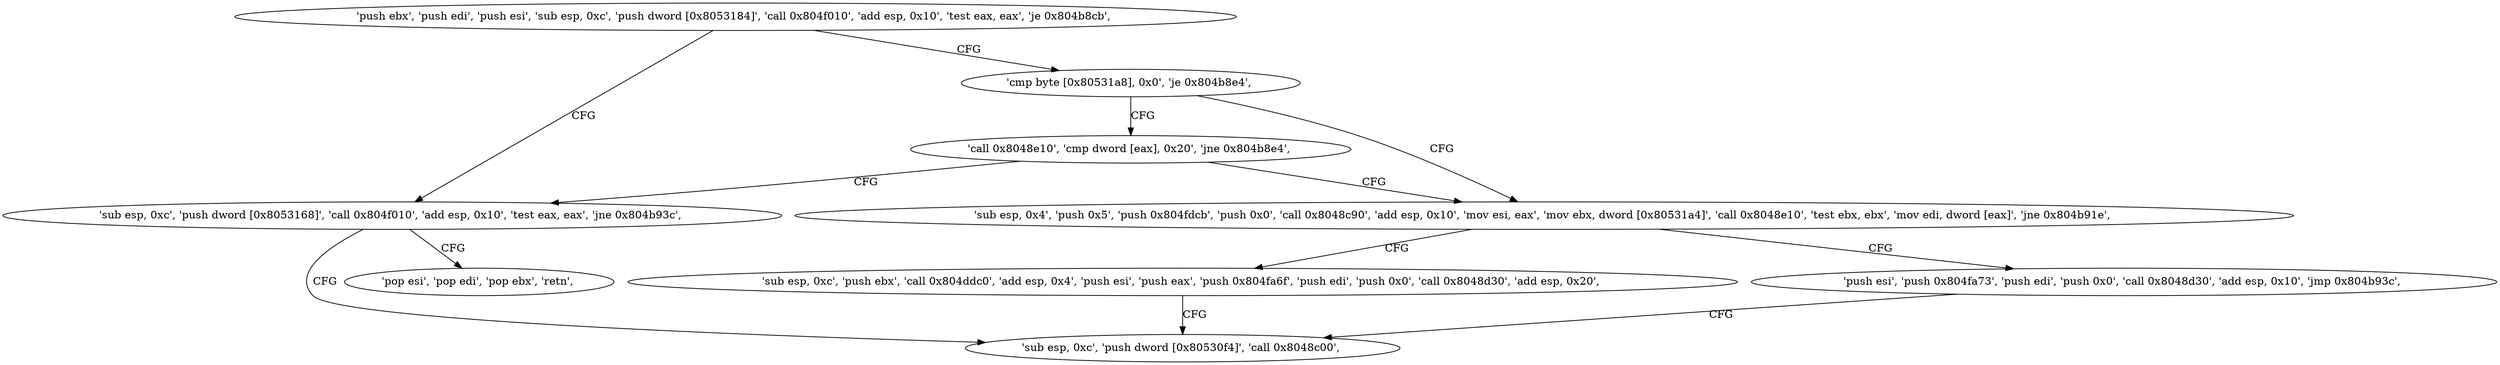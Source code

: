 digraph "func" {
"134527136" [label = "'push ebx', 'push edi', 'push esi', 'sub esp, 0xc', 'push dword [0x8053184]', 'call 0x804f010', 'add esp, 0x10', 'test eax, eax', 'je 0x804b8cb', " ]
"134527179" [label = "'sub esp, 0xc', 'push dword [0x8053168]', 'call 0x804f010', 'add esp, 0x10', 'test eax, eax', 'jne 0x804b93c', " ]
"134527160" [label = "'cmp byte [0x80531a8], 0x0', 'je 0x804b8e4', " ]
"134527292" [label = "'sub esp, 0xc', 'push dword [0x80530f4]', 'call 0x8048c00', " ]
"134527200" [label = "'pop esi', 'pop edi', 'pop ebx', 'retn', " ]
"134527204" [label = "'sub esp, 0x4', 'push 0x5', 'push 0x804fdcb', 'push 0x0', 'call 0x8048c90', 'add esp, 0x10', 'mov esi, eax', 'mov ebx, dword [0x80531a4]', 'call 0x8048e10', 'test ebx, ebx', 'mov edi, dword [eax]', 'jne 0x804b91e', " ]
"134527169" [label = "'call 0x8048e10', 'cmp dword [eax], 0x20', 'jne 0x804b8e4', " ]
"134527262" [label = "'sub esp, 0xc', 'push ebx', 'call 0x804ddc0', 'add esp, 0x4', 'push esi', 'push eax', 'push 0x804fa6f', 'push edi', 'push 0x0', 'call 0x8048d30', 'add esp, 0x20', " ]
"134527243" [label = "'push esi', 'push 0x804fa73', 'push edi', 'push 0x0', 'call 0x8048d30', 'add esp, 0x10', 'jmp 0x804b93c', " ]
"134527136" -> "134527179" [ label = "CFG" ]
"134527136" -> "134527160" [ label = "CFG" ]
"134527179" -> "134527292" [ label = "CFG" ]
"134527179" -> "134527200" [ label = "CFG" ]
"134527160" -> "134527204" [ label = "CFG" ]
"134527160" -> "134527169" [ label = "CFG" ]
"134527204" -> "134527262" [ label = "CFG" ]
"134527204" -> "134527243" [ label = "CFG" ]
"134527169" -> "134527204" [ label = "CFG" ]
"134527169" -> "134527179" [ label = "CFG" ]
"134527262" -> "134527292" [ label = "CFG" ]
"134527243" -> "134527292" [ label = "CFG" ]
}

